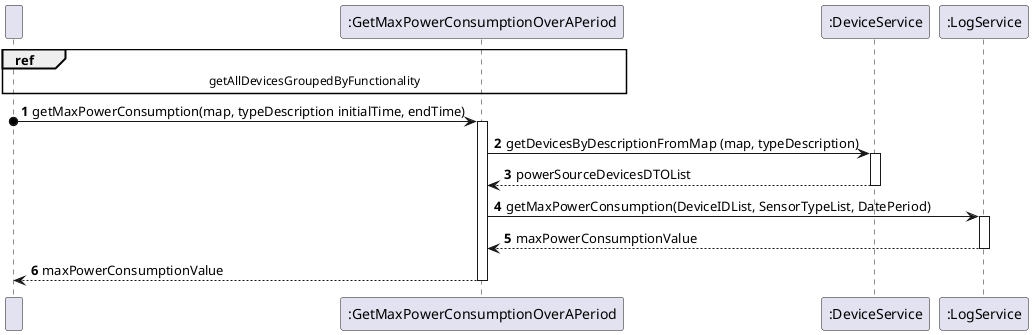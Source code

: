 @startuml
'https://plantuml.com/sequence-diagram

participant " " as User
participant Controller as ":GetMaxPowerConsumptionOverAPeriod"
participant DeviceService as ":DeviceService"
participant LogService as ":LogService"

autonumber

ref over User, Controller: getAllDevicesGroupedByFunctionality

User o-> Controller: getMaxPowerConsumption(map, typeDescription initialTime, endTime)

activate Controller

Controller -> DeviceService: getDevicesByDescriptionFromMap (map, typeDescription)

activate DeviceService

DeviceService --> Controller: powerSourceDevicesDTOList

deactivate DeviceService

Controller -> LogService: getMaxPowerConsumption(DeviceIDList, SensorTypeList, DatePeriod)

activate LogService

LogService --> Controller: maxPowerConsumptionValue

deactivate LogService

Controller --> User: maxPowerConsumptionValue


deactivate Controller

@enduml